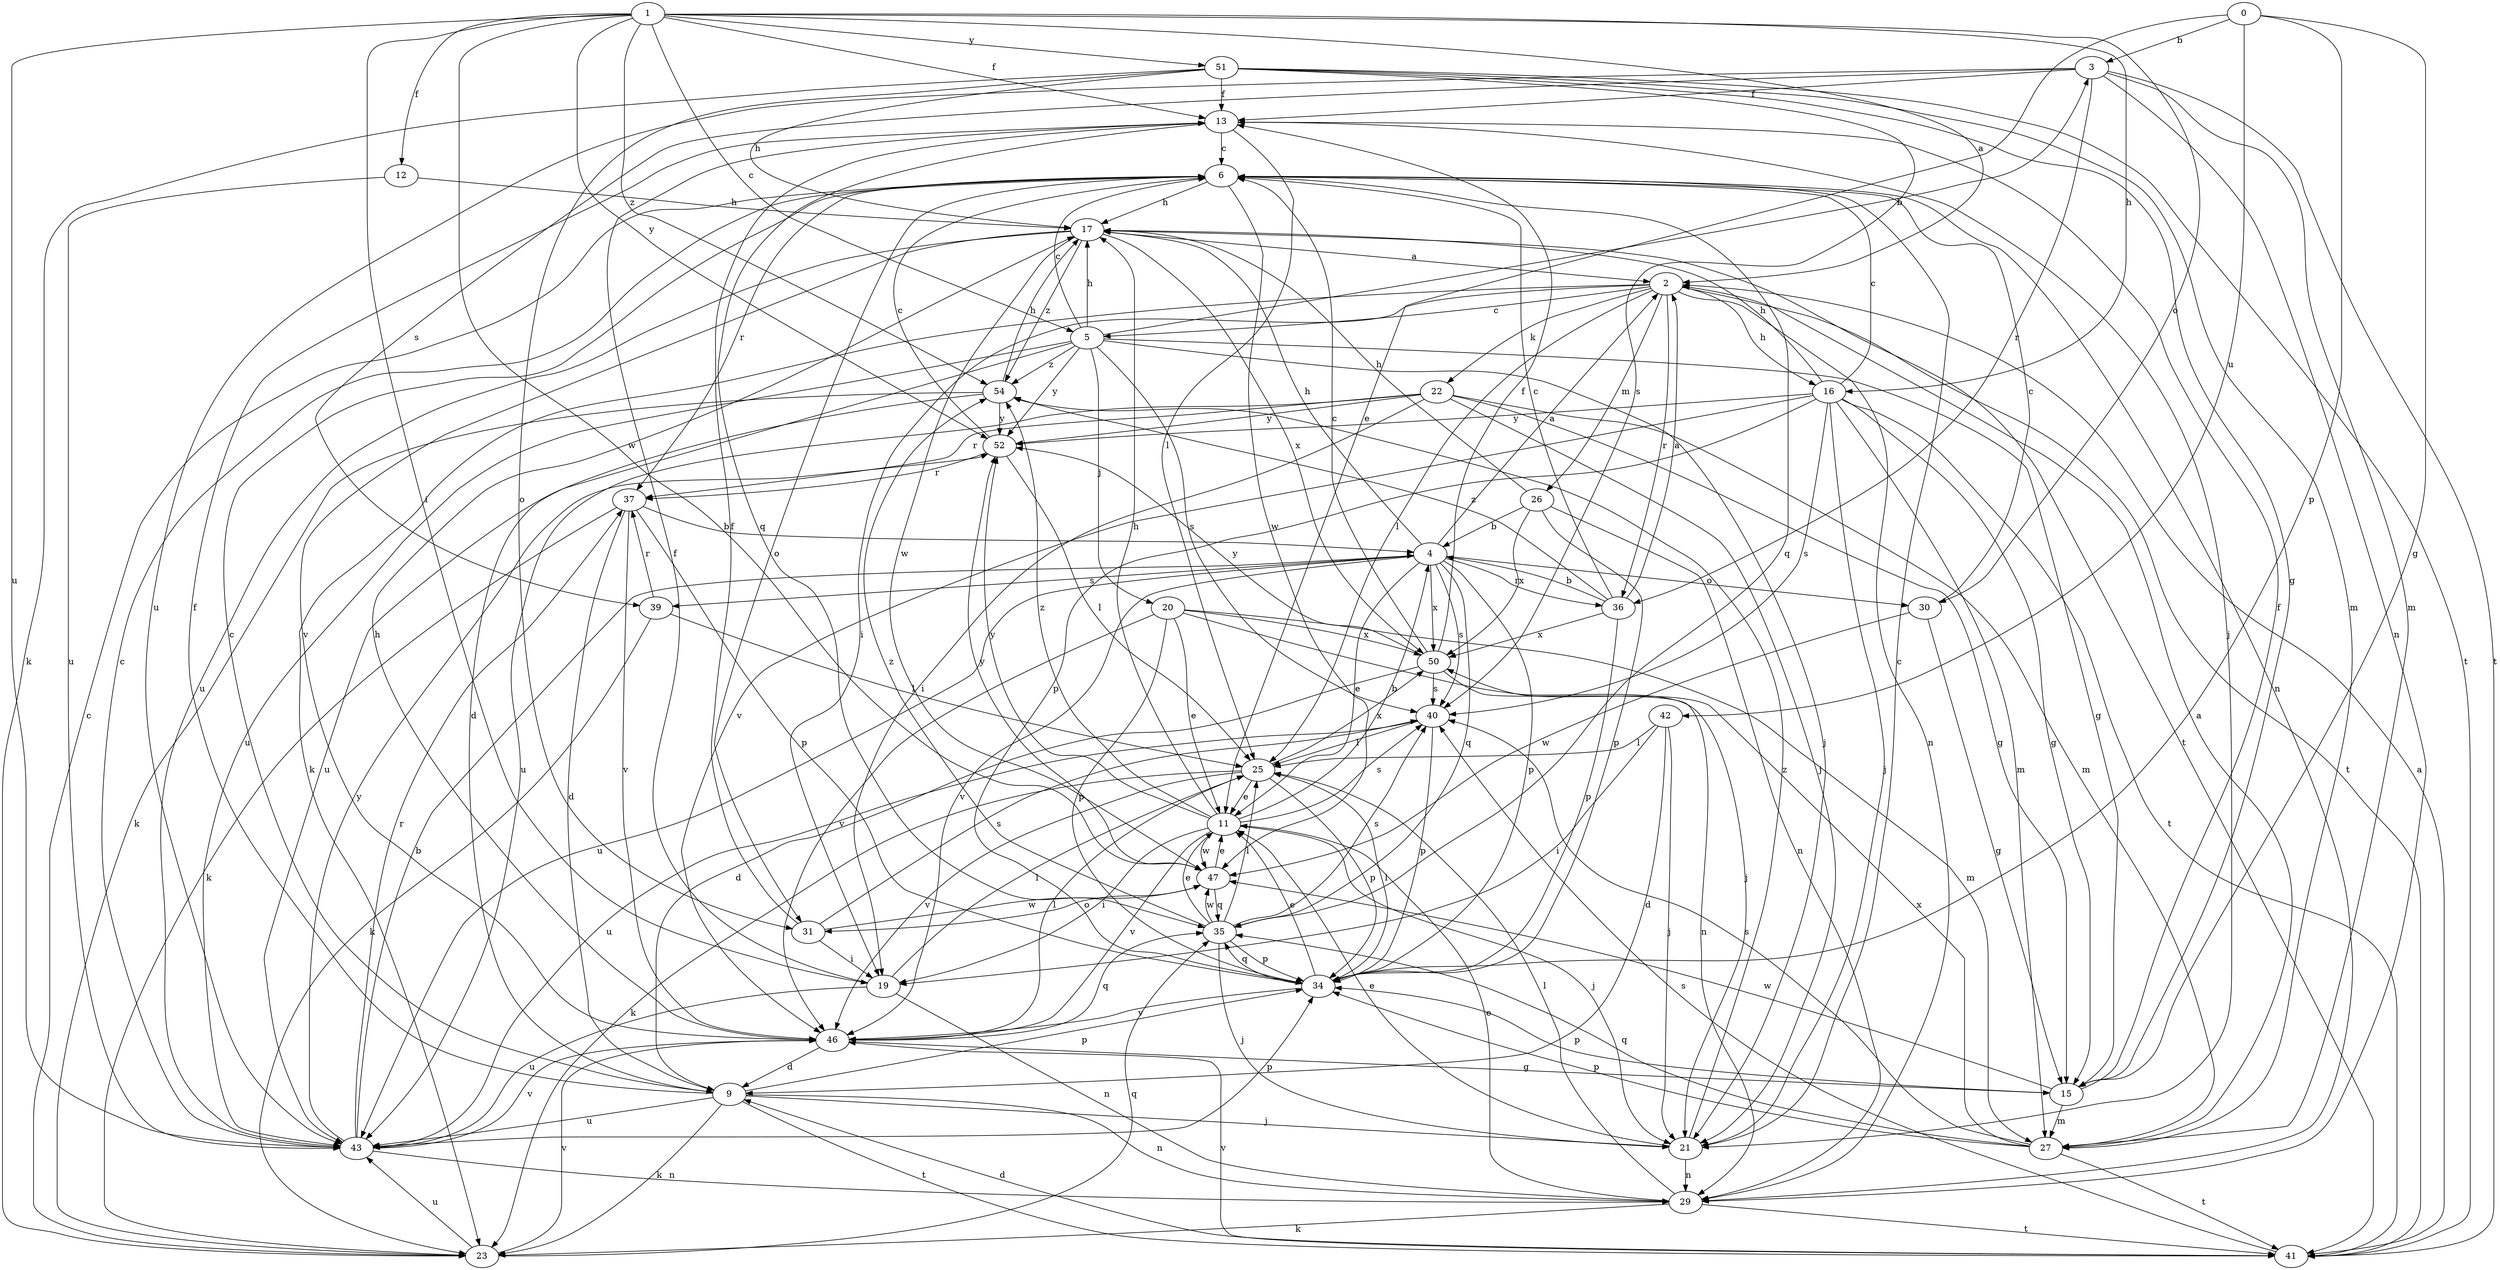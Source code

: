 strict digraph  {
0;
1;
2;
3;
4;
5;
6;
9;
11;
12;
13;
15;
16;
17;
19;
20;
21;
22;
23;
25;
26;
27;
29;
30;
31;
34;
35;
36;
37;
39;
40;
41;
42;
43;
46;
47;
50;
51;
52;
54;
0 -> 3  [label=b];
0 -> 11  [label=e];
0 -> 15  [label=g];
0 -> 34  [label=p];
0 -> 42  [label=u];
1 -> 2  [label=a];
1 -> 5  [label=c];
1 -> 12  [label=f];
1 -> 13  [label=f];
1 -> 16  [label=h];
1 -> 19  [label=i];
1 -> 30  [label=o];
1 -> 43  [label=u];
1 -> 47  [label=w];
1 -> 51  [label=y];
1 -> 52  [label=y];
1 -> 54  [label=z];
2 -> 5  [label=c];
2 -> 16  [label=h];
2 -> 19  [label=i];
2 -> 22  [label=k];
2 -> 23  [label=k];
2 -> 25  [label=l];
2 -> 26  [label=m];
2 -> 29  [label=n];
2 -> 36  [label=r];
2 -> 41  [label=t];
3 -> 13  [label=f];
3 -> 27  [label=m];
3 -> 29  [label=n];
3 -> 36  [label=r];
3 -> 39  [label=s];
3 -> 41  [label=t];
3 -> 43  [label=u];
4 -> 2  [label=a];
4 -> 11  [label=e];
4 -> 17  [label=h];
4 -> 30  [label=o];
4 -> 34  [label=p];
4 -> 35  [label=q];
4 -> 36  [label=r];
4 -> 39  [label=s];
4 -> 40  [label=s];
4 -> 43  [label=u];
4 -> 46  [label=v];
4 -> 50  [label=x];
5 -> 3  [label=b];
5 -> 6  [label=c];
5 -> 9  [label=d];
5 -> 15  [label=g];
5 -> 17  [label=h];
5 -> 20  [label=j];
5 -> 21  [label=j];
5 -> 40  [label=s];
5 -> 43  [label=u];
5 -> 52  [label=y];
5 -> 54  [label=z];
6 -> 17  [label=h];
6 -> 29  [label=n];
6 -> 31  [label=o];
6 -> 35  [label=q];
6 -> 37  [label=r];
6 -> 47  [label=w];
9 -> 6  [label=c];
9 -> 13  [label=f];
9 -> 21  [label=j];
9 -> 23  [label=k];
9 -> 29  [label=n];
9 -> 34  [label=p];
9 -> 41  [label=t];
9 -> 43  [label=u];
11 -> 4  [label=b];
11 -> 17  [label=h];
11 -> 19  [label=i];
11 -> 21  [label=j];
11 -> 40  [label=s];
11 -> 46  [label=v];
11 -> 47  [label=w];
11 -> 52  [label=y];
11 -> 54  [label=z];
12 -> 17  [label=h];
12 -> 43  [label=u];
13 -> 6  [label=c];
13 -> 21  [label=j];
13 -> 25  [label=l];
13 -> 35  [label=q];
15 -> 13  [label=f];
15 -> 27  [label=m];
15 -> 34  [label=p];
15 -> 47  [label=w];
16 -> 6  [label=c];
16 -> 15  [label=g];
16 -> 17  [label=h];
16 -> 21  [label=j];
16 -> 27  [label=m];
16 -> 34  [label=p];
16 -> 40  [label=s];
16 -> 41  [label=t];
16 -> 46  [label=v];
16 -> 52  [label=y];
17 -> 2  [label=a];
17 -> 41  [label=t];
17 -> 43  [label=u];
17 -> 46  [label=v];
17 -> 47  [label=w];
17 -> 50  [label=x];
17 -> 54  [label=z];
19 -> 13  [label=f];
19 -> 25  [label=l];
19 -> 29  [label=n];
19 -> 43  [label=u];
20 -> 11  [label=e];
20 -> 21  [label=j];
20 -> 27  [label=m];
20 -> 34  [label=p];
20 -> 46  [label=v];
20 -> 50  [label=x];
21 -> 6  [label=c];
21 -> 11  [label=e];
21 -> 29  [label=n];
21 -> 54  [label=z];
22 -> 15  [label=g];
22 -> 19  [label=i];
22 -> 21  [label=j];
22 -> 27  [label=m];
22 -> 37  [label=r];
22 -> 43  [label=u];
22 -> 52  [label=y];
23 -> 6  [label=c];
23 -> 35  [label=q];
23 -> 43  [label=u];
23 -> 46  [label=v];
25 -> 11  [label=e];
25 -> 23  [label=k];
25 -> 34  [label=p];
25 -> 46  [label=v];
25 -> 50  [label=x];
26 -> 4  [label=b];
26 -> 17  [label=h];
26 -> 29  [label=n];
26 -> 34  [label=p];
26 -> 50  [label=x];
27 -> 2  [label=a];
27 -> 34  [label=p];
27 -> 35  [label=q];
27 -> 40  [label=s];
27 -> 41  [label=t];
27 -> 50  [label=x];
29 -> 11  [label=e];
29 -> 23  [label=k];
29 -> 25  [label=l];
29 -> 41  [label=t];
30 -> 6  [label=c];
30 -> 15  [label=g];
30 -> 47  [label=w];
31 -> 13  [label=f];
31 -> 19  [label=i];
31 -> 40  [label=s];
31 -> 47  [label=w];
34 -> 11  [label=e];
34 -> 25  [label=l];
34 -> 35  [label=q];
34 -> 46  [label=v];
35 -> 11  [label=e];
35 -> 21  [label=j];
35 -> 25  [label=l];
35 -> 34  [label=p];
35 -> 40  [label=s];
35 -> 47  [label=w];
35 -> 54  [label=z];
36 -> 2  [label=a];
36 -> 4  [label=b];
36 -> 6  [label=c];
36 -> 34  [label=p];
36 -> 50  [label=x];
36 -> 54  [label=z];
37 -> 4  [label=b];
37 -> 9  [label=d];
37 -> 23  [label=k];
37 -> 34  [label=p];
37 -> 46  [label=v];
39 -> 23  [label=k];
39 -> 25  [label=l];
39 -> 37  [label=r];
40 -> 25  [label=l];
40 -> 34  [label=p];
40 -> 43  [label=u];
41 -> 2  [label=a];
41 -> 9  [label=d];
41 -> 40  [label=s];
41 -> 46  [label=v];
42 -> 9  [label=d];
42 -> 19  [label=i];
42 -> 21  [label=j];
42 -> 25  [label=l];
43 -> 4  [label=b];
43 -> 6  [label=c];
43 -> 29  [label=n];
43 -> 34  [label=p];
43 -> 37  [label=r];
43 -> 46  [label=v];
43 -> 52  [label=y];
46 -> 9  [label=d];
46 -> 15  [label=g];
46 -> 17  [label=h];
46 -> 25  [label=l];
46 -> 35  [label=q];
47 -> 11  [label=e];
47 -> 31  [label=o];
47 -> 35  [label=q];
47 -> 52  [label=y];
50 -> 6  [label=c];
50 -> 9  [label=d];
50 -> 13  [label=f];
50 -> 29  [label=n];
50 -> 40  [label=s];
50 -> 52  [label=y];
51 -> 13  [label=f];
51 -> 15  [label=g];
51 -> 17  [label=h];
51 -> 23  [label=k];
51 -> 27  [label=m];
51 -> 31  [label=o];
51 -> 40  [label=s];
51 -> 41  [label=t];
52 -> 6  [label=c];
52 -> 25  [label=l];
52 -> 37  [label=r];
54 -> 17  [label=h];
54 -> 23  [label=k];
54 -> 43  [label=u];
54 -> 52  [label=y];
}
